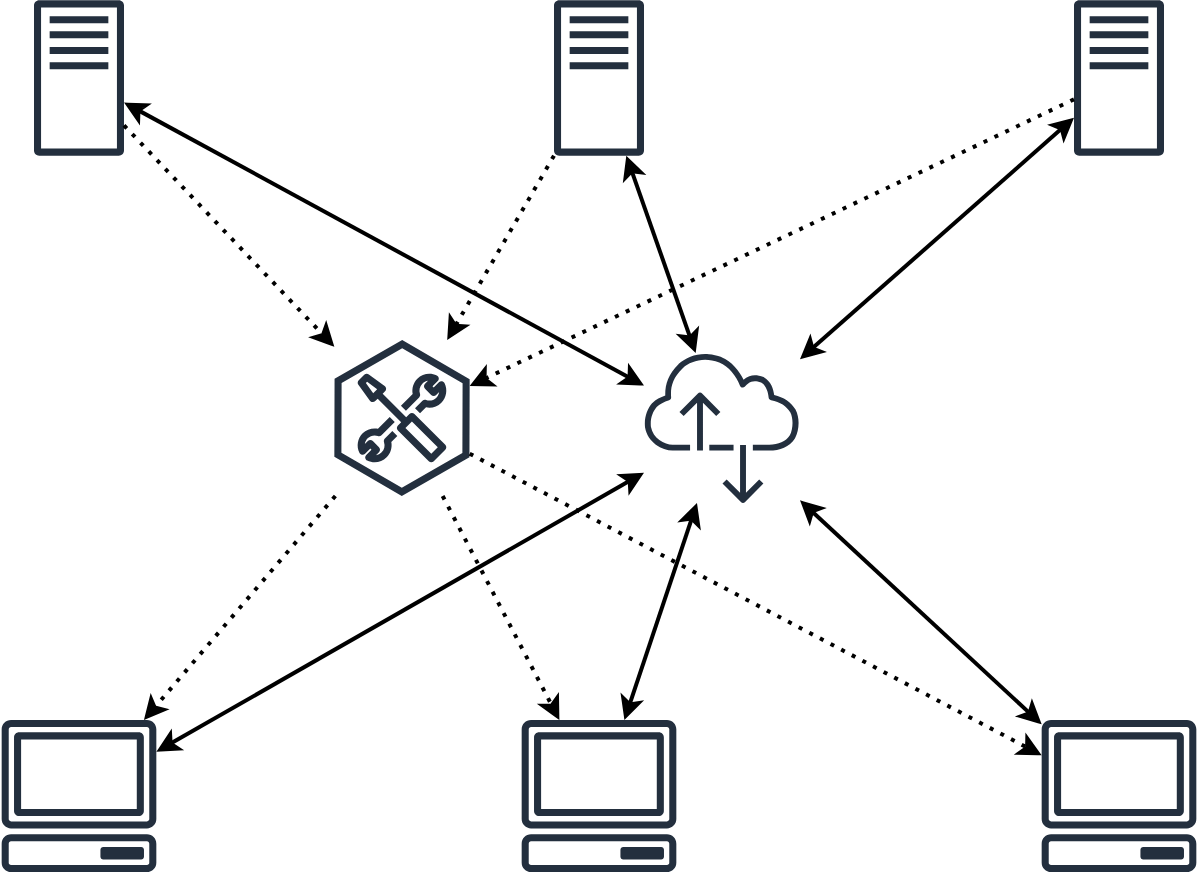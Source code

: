 <mxfile version="14.5.1" type="github">
  <diagram id="lCW9Zrf9cOoER9jA_-y1" name="第 1 页">
    <mxGraphModel dx="1422" dy="762" grid="1" gridSize="10" guides="1" tooltips="1" connect="1" arrows="1" fold="1" page="1" pageScale="1" pageWidth="1169" pageHeight="827" math="0" shadow="0">
      <root>
        <mxCell id="0" />
        <mxCell id="1" parent="0" />
        <mxCell id="el853A5kxA_G_wKz6bNt-2" value="" style="outlineConnect=0;fontColor=#232F3E;gradientColor=none;fillColor=#232F3E;strokeColor=none;dashed=0;verticalLabelPosition=bottom;verticalAlign=top;align=center;html=1;fontSize=12;fontStyle=0;aspect=fixed;pointerEvents=1;shape=mxgraph.aws4.traditional_server;" vertex="1" parent="1">
          <mxGeometry x="320" y="200" width="45" height="78" as="geometry" />
        </mxCell>
        <mxCell id="el853A5kxA_G_wKz6bNt-3" value="" style="outlineConnect=0;fontColor=#232F3E;gradientColor=none;fillColor=#232F3E;strokeColor=none;dashed=0;verticalLabelPosition=bottom;verticalAlign=top;align=center;html=1;fontSize=12;fontStyle=0;aspect=fixed;pointerEvents=1;shape=mxgraph.aws4.traditional_server;" vertex="1" parent="1">
          <mxGeometry x="580" y="200" width="45" height="78" as="geometry" />
        </mxCell>
        <mxCell id="el853A5kxA_G_wKz6bNt-4" value="" style="outlineConnect=0;fontColor=#232F3E;gradientColor=none;fillColor=#232F3E;strokeColor=none;dashed=0;verticalLabelPosition=bottom;verticalAlign=top;align=center;html=1;fontSize=12;fontStyle=0;aspect=fixed;pointerEvents=1;shape=mxgraph.aws4.traditional_server;" vertex="1" parent="1">
          <mxGeometry x="840" y="200" width="45" height="78" as="geometry" />
        </mxCell>
        <mxCell id="el853A5kxA_G_wKz6bNt-5" value="" style="outlineConnect=0;fontColor=#232F3E;gradientColor=none;fillColor=#232F3E;strokeColor=none;dashed=0;verticalLabelPosition=bottom;verticalAlign=top;align=center;html=1;fontSize=12;fontStyle=0;aspect=fixed;pointerEvents=1;shape=mxgraph.aws4.client;" vertex="1" parent="1">
          <mxGeometry x="303.5" y="560" width="78" height="76" as="geometry" />
        </mxCell>
        <mxCell id="el853A5kxA_G_wKz6bNt-6" value="" style="outlineConnect=0;fontColor=#232F3E;gradientColor=none;fillColor=#232F3E;strokeColor=none;dashed=0;verticalLabelPosition=bottom;verticalAlign=top;align=center;html=1;fontSize=12;fontStyle=0;aspect=fixed;pointerEvents=1;shape=mxgraph.aws4.client;" vertex="1" parent="1">
          <mxGeometry x="563.5" y="560" width="78" height="76" as="geometry" />
        </mxCell>
        <mxCell id="el853A5kxA_G_wKz6bNt-7" value="" style="outlineConnect=0;fontColor=#232F3E;gradientColor=none;fillColor=#232F3E;strokeColor=none;dashed=0;verticalLabelPosition=bottom;verticalAlign=top;align=center;html=1;fontSize=12;fontStyle=0;aspect=fixed;pointerEvents=1;shape=mxgraph.aws4.client;" vertex="1" parent="1">
          <mxGeometry x="823.5" y="560" width="78" height="76" as="geometry" />
        </mxCell>
        <object label="" id="el853A5kxA_G_wKz6bNt-8">
          <mxCell style="outlineConnect=0;fontColor=#232F3E;gradientColor=none;fillColor=#232F3E;strokeColor=none;dashed=0;verticalLabelPosition=bottom;verticalAlign=top;align=center;html=1;fontSize=12;fontStyle=0;aspect=fixed;pointerEvents=1;shape=mxgraph.aws4.external_toolkit;" vertex="1" parent="1">
            <mxGeometry x="470" y="370" width="68" height="78" as="geometry" />
          </mxCell>
        </object>
        <mxCell id="el853A5kxA_G_wKz6bNt-19" value="" style="endArrow=classic;html=1;strokeWidth=2;dashed=1;dashPattern=1 2;" edge="1" parent="1" source="el853A5kxA_G_wKz6bNt-4" target="el853A5kxA_G_wKz6bNt-8">
          <mxGeometry width="50" height="50" relative="1" as="geometry">
            <mxPoint x="810" y="249.407" as="sourcePoint" />
            <mxPoint x="531.95" y="348.8" as="targetPoint" />
          </mxGeometry>
        </mxCell>
        <mxCell id="el853A5kxA_G_wKz6bNt-20" value="" style="endArrow=classic;html=1;strokeWidth=2;dashed=1;dashPattern=1 2;" edge="1" parent="1" source="el853A5kxA_G_wKz6bNt-3" target="el853A5kxA_G_wKz6bNt-8">
          <mxGeometry width="50" height="50" relative="1" as="geometry">
            <mxPoint x="600" y="249.997" as="sourcePoint" />
            <mxPoint x="550" y="340" as="targetPoint" />
          </mxGeometry>
        </mxCell>
        <mxCell id="el853A5kxA_G_wKz6bNt-21" value="" style="endArrow=classic;html=1;strokeWidth=2;dashed=1;dashPattern=1 2;" edge="1" parent="1" source="el853A5kxA_G_wKz6bNt-8" target="el853A5kxA_G_wKz6bNt-5">
          <mxGeometry width="50" height="50" relative="1" as="geometry">
            <mxPoint x="441.675" y="472.4" as="sourcePoint" />
            <mxPoint x="360" y="370" as="targetPoint" />
          </mxGeometry>
        </mxCell>
        <mxCell id="el853A5kxA_G_wKz6bNt-22" value="" style="endArrow=classic;html=1;strokeWidth=2;dashed=1;dashPattern=1 2;" edge="1" parent="1" source="el853A5kxA_G_wKz6bNt-8" target="el853A5kxA_G_wKz6bNt-6">
          <mxGeometry width="50" height="50" relative="1" as="geometry">
            <mxPoint x="520.798" y="470" as="sourcePoint" />
            <mxPoint x="603" y="550" as="targetPoint" />
          </mxGeometry>
        </mxCell>
        <mxCell id="el853A5kxA_G_wKz6bNt-23" value="" style="endArrow=classic;html=1;strokeWidth=2;dashed=1;dashPattern=1 2;" edge="1" parent="1" source="el853A5kxA_G_wKz6bNt-8" target="el853A5kxA_G_wKz6bNt-7">
          <mxGeometry width="50" height="50" relative="1" as="geometry">
            <mxPoint x="503.775" y="470" as="sourcePoint" />
            <mxPoint x="360" y="370" as="targetPoint" />
          </mxGeometry>
        </mxCell>
        <mxCell id="el853A5kxA_G_wKz6bNt-24" value="" style="endArrow=classic;startArrow=classic;html=1;strokeWidth=2;" edge="1" parent="1" source="el853A5kxA_G_wKz6bNt-34" target="el853A5kxA_G_wKz6bNt-2">
          <mxGeometry width="50" height="50" relative="1" as="geometry">
            <mxPoint x="446.184" y="350" as="sourcePoint" />
            <mxPoint x="510" y="370" as="targetPoint" />
          </mxGeometry>
        </mxCell>
        <mxCell id="el853A5kxA_G_wKz6bNt-27" value="" style="endArrow=classic;html=1;strokeWidth=2;dashed=1;dashPattern=1 2;" edge="1" parent="1" source="el853A5kxA_G_wKz6bNt-2" target="el853A5kxA_G_wKz6bNt-8">
          <mxGeometry width="50" height="50" relative="1" as="geometry">
            <mxPoint x="612.5" y="287.628" as="sourcePoint" />
            <mxPoint x="446.275" y="346.4" as="targetPoint" />
          </mxGeometry>
        </mxCell>
        <mxCell id="el853A5kxA_G_wKz6bNt-28" value="" style="endArrow=classic;startArrow=classic;html=1;strokeWidth=2;" edge="1" parent="1" source="el853A5kxA_G_wKz6bNt-6" target="el853A5kxA_G_wKz6bNt-34">
          <mxGeometry width="50" height="50" relative="1" as="geometry">
            <mxPoint x="580" y="330" as="sourcePoint" />
            <mxPoint x="520.798" y="470" as="targetPoint" />
          </mxGeometry>
        </mxCell>
        <mxCell id="el853A5kxA_G_wKz6bNt-29" value="" style="endArrow=classic;startArrow=classic;html=1;strokeWidth=2;" edge="1" parent="1" source="el853A5kxA_G_wKz6bNt-7" target="el853A5kxA_G_wKz6bNt-34">
          <mxGeometry width="50" height="50" relative="1" as="geometry">
            <mxPoint x="356.5" y="420" as="sourcePoint" />
            <mxPoint x="540" y="470" as="targetPoint" />
          </mxGeometry>
        </mxCell>
        <mxCell id="el853A5kxA_G_wKz6bNt-32" value="" style="endArrow=classic;startArrow=classic;html=1;strokeWidth=2;" edge="1" parent="1" source="el853A5kxA_G_wKz6bNt-34" target="el853A5kxA_G_wKz6bNt-4">
          <mxGeometry width="50" height="50" relative="1" as="geometry">
            <mxPoint x="540.92" y="389" as="sourcePoint" />
            <mxPoint x="710" y="318" as="targetPoint" />
          </mxGeometry>
        </mxCell>
        <mxCell id="el853A5kxA_G_wKz6bNt-33" value="" style="endArrow=classic;startArrow=classic;html=1;strokeWidth=2;" edge="1" parent="1" source="el853A5kxA_G_wKz6bNt-34" target="el853A5kxA_G_wKz6bNt-3">
          <mxGeometry width="50" height="50" relative="1" as="geometry">
            <mxPoint x="524.605" y="350" as="sourcePoint" />
            <mxPoint x="608.47" y="278" as="targetPoint" />
          </mxGeometry>
        </mxCell>
        <mxCell id="el853A5kxA_G_wKz6bNt-34" value="" style="outlineConnect=0;fontColor=#232F3E;gradientColor=none;fillColor=#232F3E;strokeColor=none;dashed=0;verticalLabelPosition=bottom;verticalAlign=top;align=center;html=1;fontSize=12;fontStyle=0;aspect=fixed;pointerEvents=1;shape=mxgraph.aws4.internet_alt2;" vertex="1" parent="1">
          <mxGeometry x="625" y="375" width="78" height="78" as="geometry" />
        </mxCell>
        <mxCell id="el853A5kxA_G_wKz6bNt-35" value="" style="endArrow=classic;startArrow=classic;html=1;strokeWidth=2;" edge="1" parent="1" source="el853A5kxA_G_wKz6bNt-5" target="el853A5kxA_G_wKz6bNt-34">
          <mxGeometry width="50" height="50" relative="1" as="geometry">
            <mxPoint x="356.498" y="500.19" as="sourcePoint" />
            <mxPoint x="449.468" y="470" as="targetPoint" />
          </mxGeometry>
        </mxCell>
      </root>
    </mxGraphModel>
  </diagram>
</mxfile>

